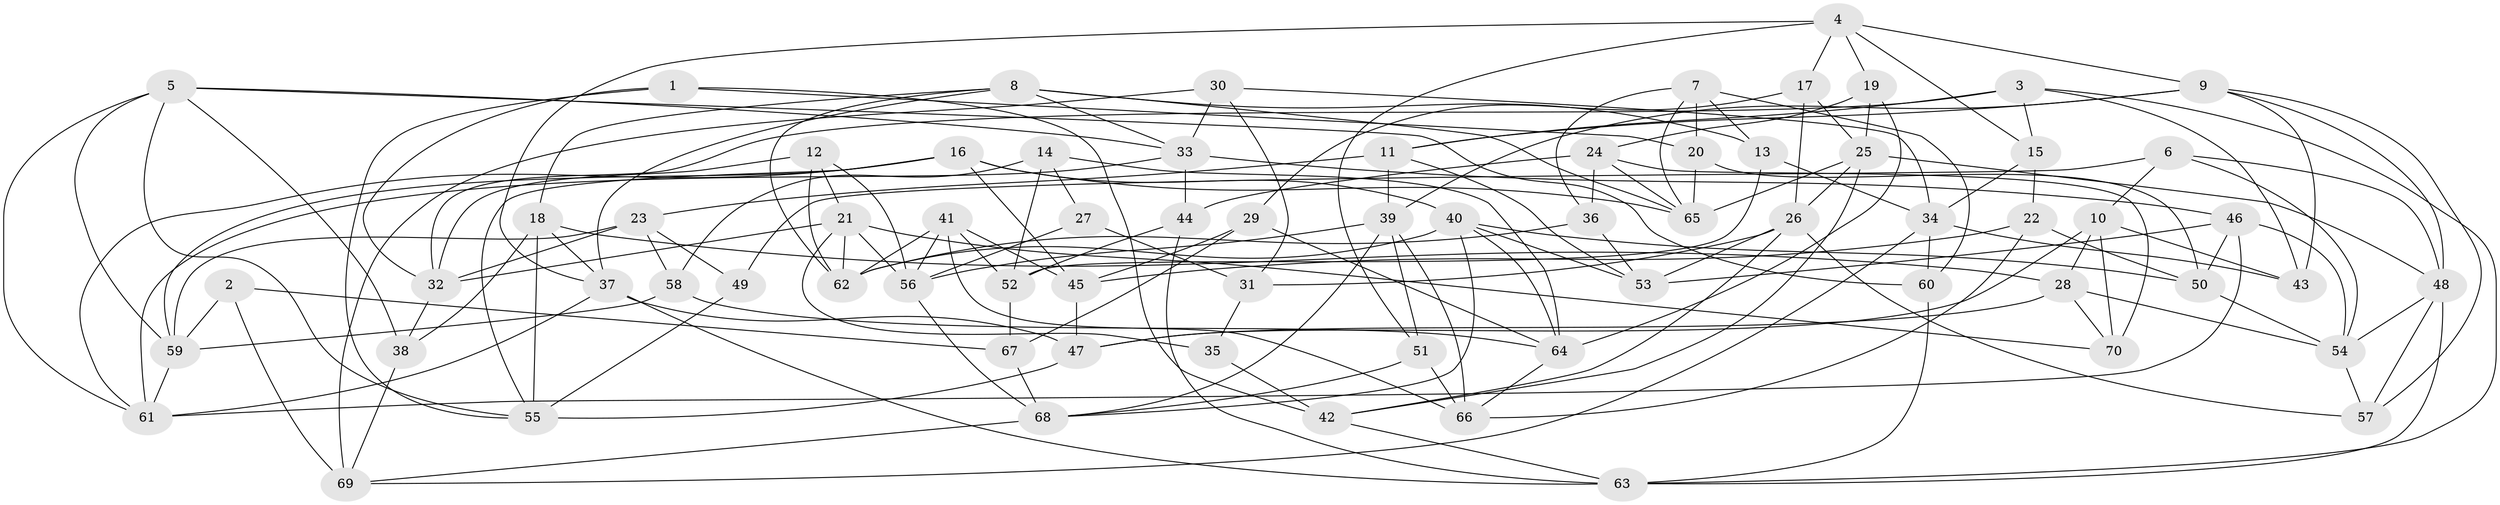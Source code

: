 // original degree distribution, {4: 1.0}
// Generated by graph-tools (version 1.1) at 2025/38/03/04/25 23:38:14]
// undirected, 70 vertices, 172 edges
graph export_dot {
  node [color=gray90,style=filled];
  1;
  2;
  3;
  4;
  5;
  6;
  7;
  8;
  9;
  10;
  11;
  12;
  13;
  14;
  15;
  16;
  17;
  18;
  19;
  20;
  21;
  22;
  23;
  24;
  25;
  26;
  27;
  28;
  29;
  30;
  31;
  32;
  33;
  34;
  35;
  36;
  37;
  38;
  39;
  40;
  41;
  42;
  43;
  44;
  45;
  46;
  47;
  48;
  49;
  50;
  51;
  52;
  53;
  54;
  55;
  56;
  57;
  58;
  59;
  60;
  61;
  62;
  63;
  64;
  65;
  66;
  67;
  68;
  69;
  70;
  1 -- 20 [weight=1.0];
  1 -- 32 [weight=1.0];
  1 -- 42 [weight=1.0];
  1 -- 55 [weight=1.0];
  2 -- 59 [weight=1.0];
  2 -- 67 [weight=1.0];
  2 -- 69 [weight=2.0];
  3 -- 11 [weight=2.0];
  3 -- 15 [weight=1.0];
  3 -- 32 [weight=1.0];
  3 -- 43 [weight=1.0];
  3 -- 63 [weight=1.0];
  4 -- 9 [weight=1.0];
  4 -- 15 [weight=1.0];
  4 -- 17 [weight=1.0];
  4 -- 19 [weight=1.0];
  4 -- 37 [weight=1.0];
  4 -- 51 [weight=1.0];
  5 -- 33 [weight=1.0];
  5 -- 38 [weight=1.0];
  5 -- 55 [weight=1.0];
  5 -- 59 [weight=1.0];
  5 -- 60 [weight=1.0];
  5 -- 61 [weight=1.0];
  6 -- 10 [weight=1.0];
  6 -- 48 [weight=1.0];
  6 -- 49 [weight=1.0];
  6 -- 54 [weight=1.0];
  7 -- 13 [weight=1.0];
  7 -- 20 [weight=2.0];
  7 -- 36 [weight=1.0];
  7 -- 60 [weight=1.0];
  7 -- 65 [weight=1.0];
  8 -- 13 [weight=1.0];
  8 -- 18 [weight=1.0];
  8 -- 33 [weight=1.0];
  8 -- 37 [weight=1.0];
  8 -- 62 [weight=1.0];
  8 -- 65 [weight=1.0];
  9 -- 11 [weight=1.0];
  9 -- 39 [weight=1.0];
  9 -- 43 [weight=1.0];
  9 -- 48 [weight=1.0];
  9 -- 57 [weight=1.0];
  10 -- 28 [weight=1.0];
  10 -- 43 [weight=1.0];
  10 -- 47 [weight=1.0];
  10 -- 70 [weight=2.0];
  11 -- 23 [weight=1.0];
  11 -- 39 [weight=1.0];
  11 -- 53 [weight=1.0];
  12 -- 21 [weight=1.0];
  12 -- 32 [weight=1.0];
  12 -- 56 [weight=1.0];
  12 -- 62 [weight=1.0];
  13 -- 34 [weight=1.0];
  13 -- 52 [weight=1.0];
  14 -- 27 [weight=2.0];
  14 -- 52 [weight=2.0];
  14 -- 58 [weight=1.0];
  14 -- 64 [weight=1.0];
  15 -- 22 [weight=1.0];
  15 -- 34 [weight=1.0];
  16 -- 40 [weight=1.0];
  16 -- 45 [weight=1.0];
  16 -- 55 [weight=1.0];
  16 -- 59 [weight=1.0];
  16 -- 61 [weight=1.0];
  16 -- 65 [weight=1.0];
  17 -- 25 [weight=1.0];
  17 -- 26 [weight=1.0];
  17 -- 29 [weight=1.0];
  18 -- 28 [weight=2.0];
  18 -- 37 [weight=1.0];
  18 -- 38 [weight=1.0];
  18 -- 55 [weight=1.0];
  19 -- 24 [weight=1.0];
  19 -- 25 [weight=1.0];
  19 -- 64 [weight=1.0];
  20 -- 50 [weight=2.0];
  20 -- 65 [weight=1.0];
  21 -- 32 [weight=1.0];
  21 -- 35 [weight=1.0];
  21 -- 56 [weight=1.0];
  21 -- 62 [weight=1.0];
  21 -- 70 [weight=1.0];
  22 -- 45 [weight=1.0];
  22 -- 50 [weight=1.0];
  22 -- 66 [weight=1.0];
  23 -- 32 [weight=1.0];
  23 -- 49 [weight=2.0];
  23 -- 58 [weight=1.0];
  23 -- 59 [weight=1.0];
  24 -- 36 [weight=1.0];
  24 -- 44 [weight=1.0];
  24 -- 65 [weight=1.0];
  24 -- 70 [weight=2.0];
  25 -- 26 [weight=1.0];
  25 -- 42 [weight=1.0];
  25 -- 48 [weight=1.0];
  25 -- 65 [weight=1.0];
  26 -- 31 [weight=1.0];
  26 -- 42 [weight=1.0];
  26 -- 53 [weight=1.0];
  26 -- 57 [weight=1.0];
  27 -- 31 [weight=1.0];
  27 -- 56 [weight=1.0];
  28 -- 47 [weight=1.0];
  28 -- 54 [weight=1.0];
  28 -- 70 [weight=1.0];
  29 -- 45 [weight=1.0];
  29 -- 64 [weight=1.0];
  29 -- 67 [weight=1.0];
  30 -- 31 [weight=1.0];
  30 -- 33 [weight=1.0];
  30 -- 34 [weight=1.0];
  30 -- 69 [weight=1.0];
  31 -- 35 [weight=1.0];
  32 -- 38 [weight=1.0];
  33 -- 44 [weight=1.0];
  33 -- 46 [weight=1.0];
  33 -- 61 [weight=1.0];
  34 -- 43 [weight=1.0];
  34 -- 60 [weight=1.0];
  34 -- 69 [weight=1.0];
  35 -- 42 [weight=2.0];
  36 -- 53 [weight=1.0];
  36 -- 62 [weight=1.0];
  37 -- 47 [weight=1.0];
  37 -- 61 [weight=1.0];
  37 -- 63 [weight=1.0];
  38 -- 69 [weight=1.0];
  39 -- 51 [weight=1.0];
  39 -- 56 [weight=1.0];
  39 -- 66 [weight=1.0];
  39 -- 68 [weight=1.0];
  40 -- 50 [weight=1.0];
  40 -- 53 [weight=1.0];
  40 -- 62 [weight=1.0];
  40 -- 64 [weight=1.0];
  40 -- 68 [weight=1.0];
  41 -- 45 [weight=1.0];
  41 -- 52 [weight=1.0];
  41 -- 56 [weight=1.0];
  41 -- 62 [weight=1.0];
  41 -- 66 [weight=2.0];
  42 -- 63 [weight=1.0];
  44 -- 52 [weight=1.0];
  44 -- 63 [weight=1.0];
  45 -- 47 [weight=2.0];
  46 -- 50 [weight=1.0];
  46 -- 53 [weight=2.0];
  46 -- 54 [weight=1.0];
  46 -- 61 [weight=1.0];
  47 -- 55 [weight=1.0];
  48 -- 54 [weight=1.0];
  48 -- 57 [weight=1.0];
  48 -- 63 [weight=1.0];
  49 -- 55 [weight=1.0];
  50 -- 54 [weight=1.0];
  51 -- 66 [weight=1.0];
  51 -- 68 [weight=1.0];
  52 -- 67 [weight=1.0];
  54 -- 57 [weight=1.0];
  56 -- 68 [weight=1.0];
  58 -- 59 [weight=1.0];
  58 -- 64 [weight=1.0];
  59 -- 61 [weight=1.0];
  60 -- 63 [weight=1.0];
  64 -- 66 [weight=1.0];
  67 -- 68 [weight=1.0];
  68 -- 69 [weight=1.0];
}
